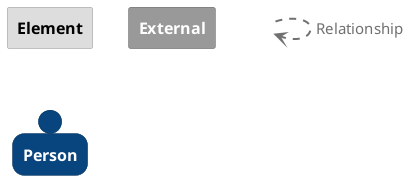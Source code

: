 @startuml
set separator none

skinparam {
  shadowing false
  arrowFontSize 15
  defaultTextAlignment center
  wrapWidth 100
  maxMessageSize 100
}
hide stereotype

skinparam rectangle<<_transparent>> {
  BorderColor transparent
  BackgroundColor transparent
  FontColor transparent
}

skinparam rectangle<<1>> {
  BackgroundColor #dddddd
  FontColor #000000
  BorderColor #9a9a9a
}
rectangle "==Element" <<1>>

skinparam rectangle<<2>> {
  BackgroundColor #999999
  FontColor #ffffff
  BorderColor #6b6b6b
}
rectangle "==External" <<2>>

skinparam person<<3>> {
  BackgroundColor #08457e
  FontColor #ffffff
  BorderColor #053058
}
person "==Person" <<3>>

rectangle "." <<_transparent>> as 4
4 .[#707070,thickness=2].> 4 : "<color:#707070>Relationship"


@enduml